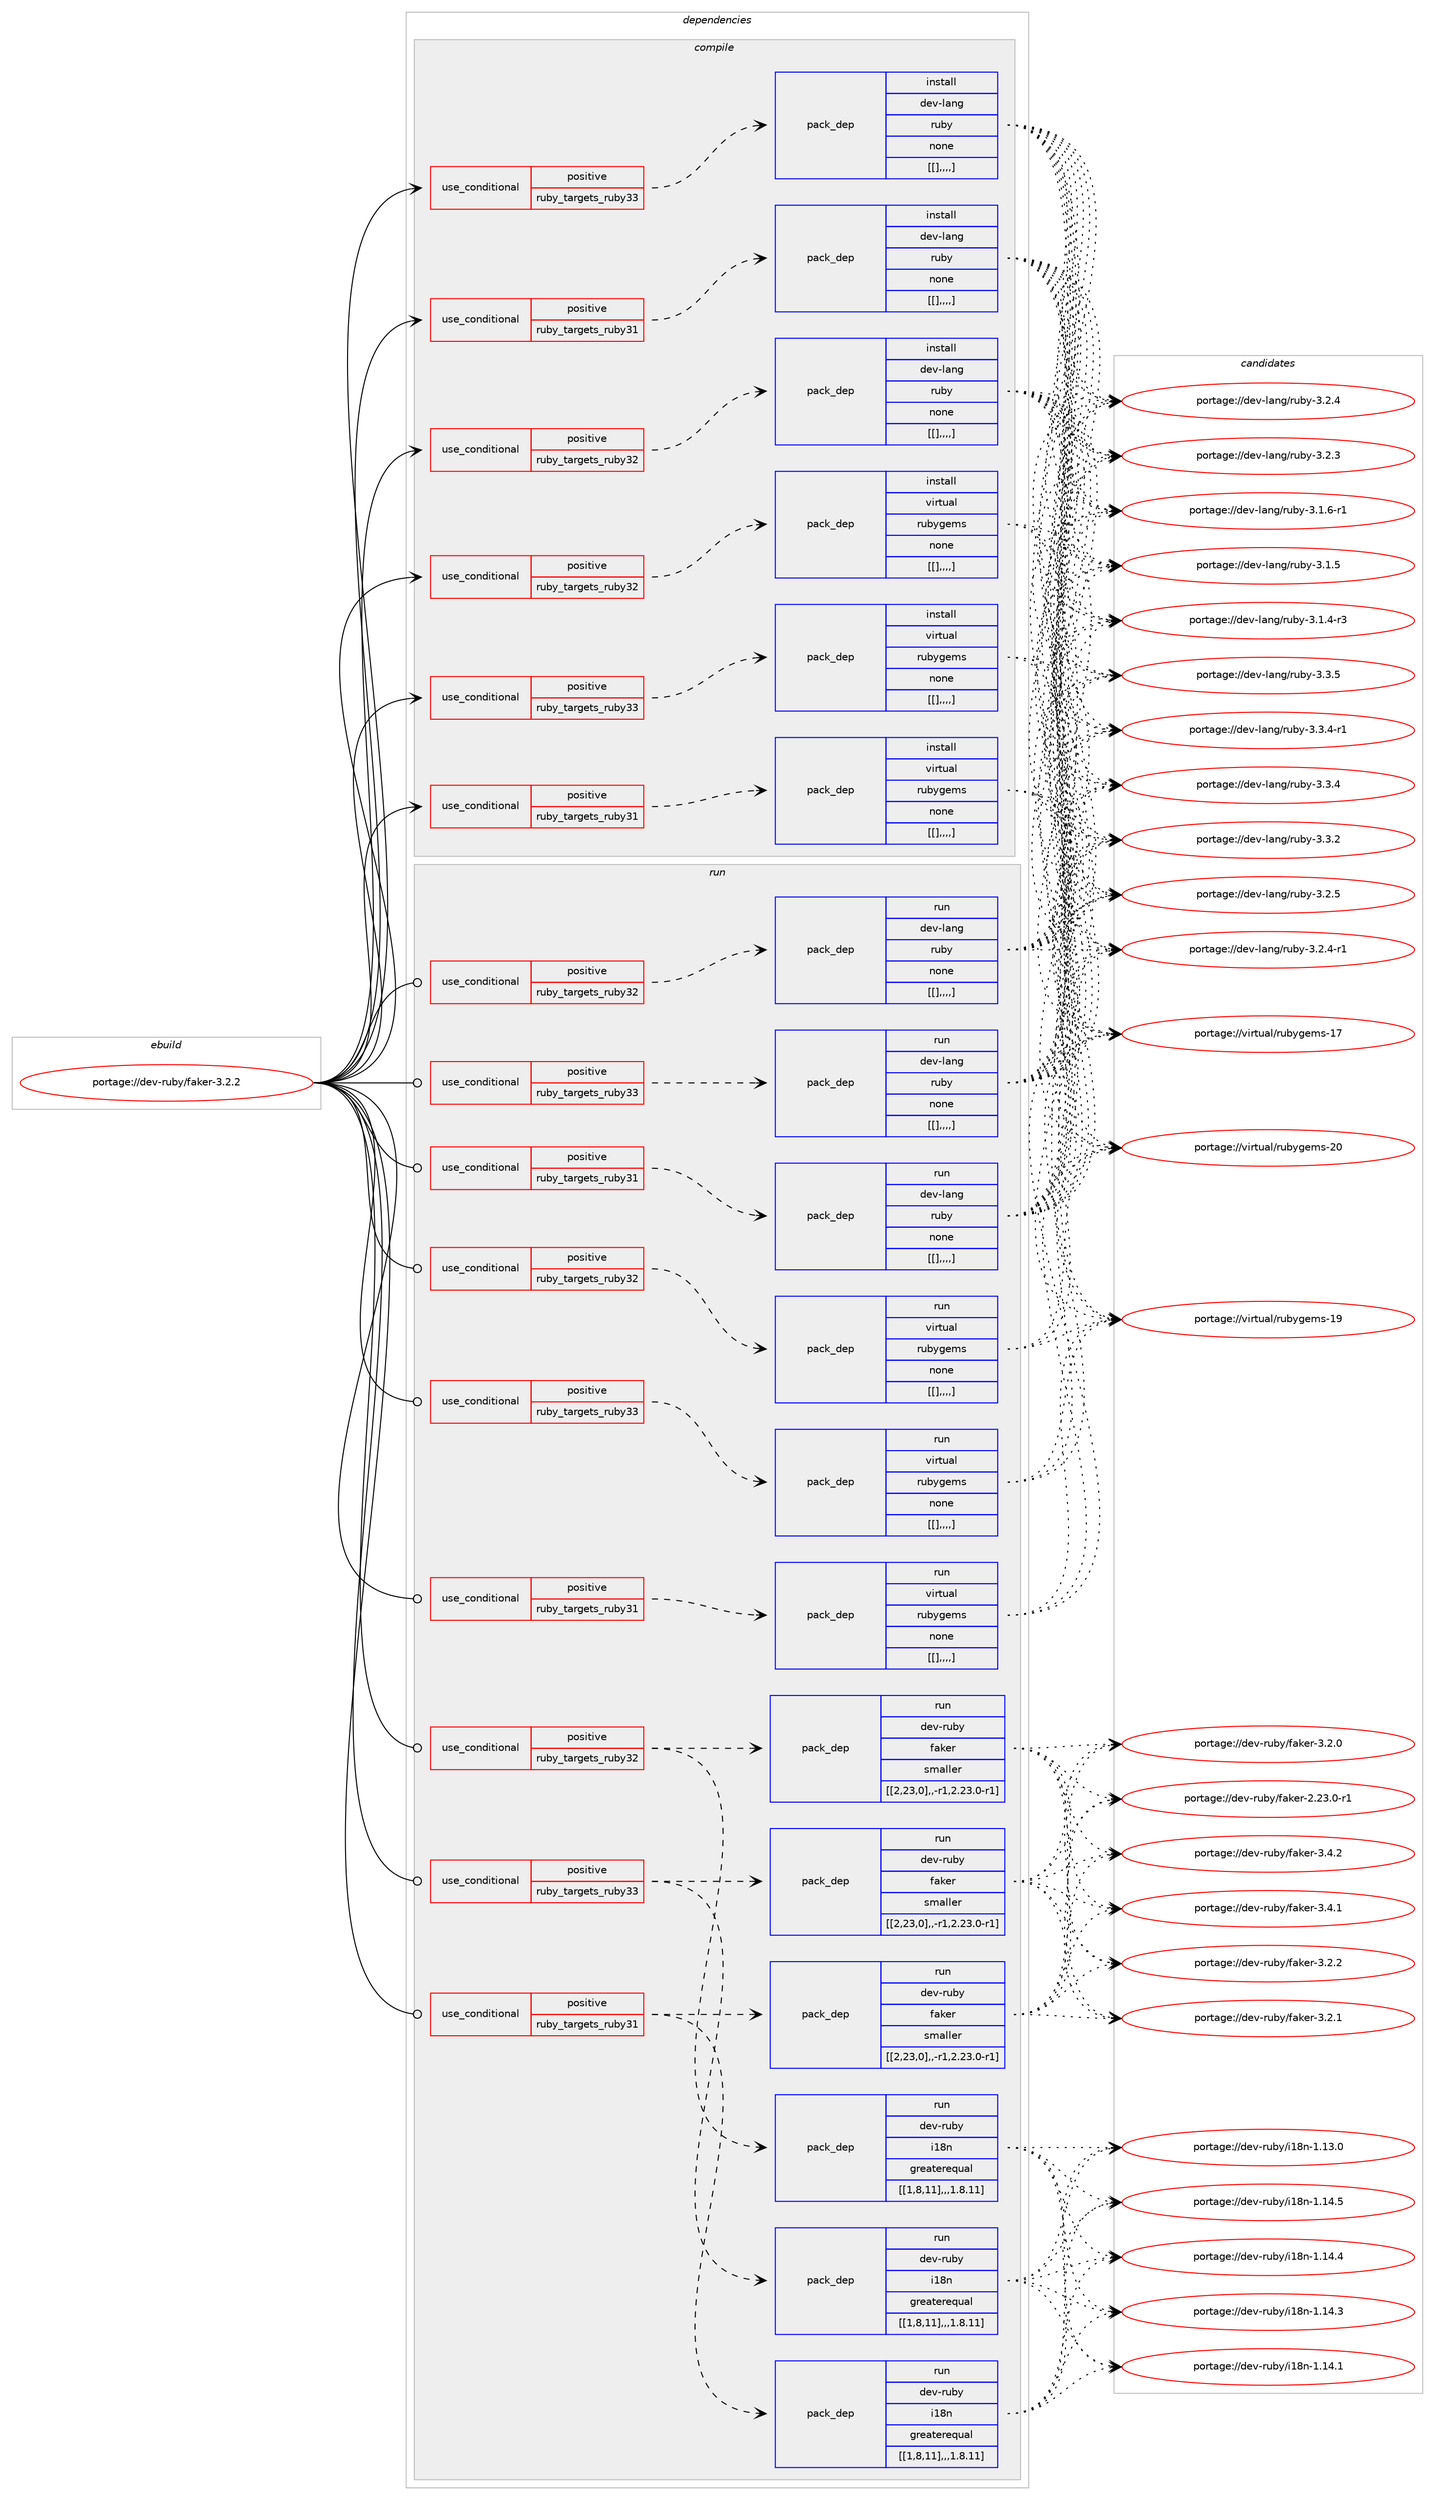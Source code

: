 digraph prolog {

# *************
# Graph options
# *************

newrank=true;
concentrate=true;
compound=true;
graph [rankdir=LR,fontname=Helvetica,fontsize=10,ranksep=1.5];#, ranksep=2.5, nodesep=0.2];
edge  [arrowhead=vee];
node  [fontname=Helvetica,fontsize=10];

# **********
# The ebuild
# **********

subgraph cluster_leftcol {
color=gray;
label=<<i>ebuild</i>>;
id [label="portage://dev-ruby/faker-3.2.2", color=red, width=4, href="../dev-ruby/faker-3.2.2.svg"];
}

# ****************
# The dependencies
# ****************

subgraph cluster_midcol {
color=gray;
label=<<i>dependencies</i>>;
subgraph cluster_compile {
fillcolor="#eeeeee";
style=filled;
label=<<i>compile</i>>;
subgraph cond48690 {
dependency185794 [label=<<TABLE BORDER="0" CELLBORDER="1" CELLSPACING="0" CELLPADDING="4"><TR><TD ROWSPAN="3" CELLPADDING="10">use_conditional</TD></TR><TR><TD>positive</TD></TR><TR><TD>ruby_targets_ruby31</TD></TR></TABLE>>, shape=none, color=red];
subgraph pack135797 {
dependency185795 [label=<<TABLE BORDER="0" CELLBORDER="1" CELLSPACING="0" CELLPADDING="4" WIDTH="220"><TR><TD ROWSPAN="6" CELLPADDING="30">pack_dep</TD></TR><TR><TD WIDTH="110">install</TD></TR><TR><TD>dev-lang</TD></TR><TR><TD>ruby</TD></TR><TR><TD>none</TD></TR><TR><TD>[[],,,,]</TD></TR></TABLE>>, shape=none, color=blue];
}
dependency185794:e -> dependency185795:w [weight=20,style="dashed",arrowhead="vee"];
}
id:e -> dependency185794:w [weight=20,style="solid",arrowhead="vee"];
subgraph cond48691 {
dependency185796 [label=<<TABLE BORDER="0" CELLBORDER="1" CELLSPACING="0" CELLPADDING="4"><TR><TD ROWSPAN="3" CELLPADDING="10">use_conditional</TD></TR><TR><TD>positive</TD></TR><TR><TD>ruby_targets_ruby31</TD></TR></TABLE>>, shape=none, color=red];
subgraph pack135798 {
dependency185797 [label=<<TABLE BORDER="0" CELLBORDER="1" CELLSPACING="0" CELLPADDING="4" WIDTH="220"><TR><TD ROWSPAN="6" CELLPADDING="30">pack_dep</TD></TR><TR><TD WIDTH="110">install</TD></TR><TR><TD>virtual</TD></TR><TR><TD>rubygems</TD></TR><TR><TD>none</TD></TR><TR><TD>[[],,,,]</TD></TR></TABLE>>, shape=none, color=blue];
}
dependency185796:e -> dependency185797:w [weight=20,style="dashed",arrowhead="vee"];
}
id:e -> dependency185796:w [weight=20,style="solid",arrowhead="vee"];
subgraph cond48692 {
dependency185798 [label=<<TABLE BORDER="0" CELLBORDER="1" CELLSPACING="0" CELLPADDING="4"><TR><TD ROWSPAN="3" CELLPADDING="10">use_conditional</TD></TR><TR><TD>positive</TD></TR><TR><TD>ruby_targets_ruby32</TD></TR></TABLE>>, shape=none, color=red];
subgraph pack135799 {
dependency185799 [label=<<TABLE BORDER="0" CELLBORDER="1" CELLSPACING="0" CELLPADDING="4" WIDTH="220"><TR><TD ROWSPAN="6" CELLPADDING="30">pack_dep</TD></TR><TR><TD WIDTH="110">install</TD></TR><TR><TD>dev-lang</TD></TR><TR><TD>ruby</TD></TR><TR><TD>none</TD></TR><TR><TD>[[],,,,]</TD></TR></TABLE>>, shape=none, color=blue];
}
dependency185798:e -> dependency185799:w [weight=20,style="dashed",arrowhead="vee"];
}
id:e -> dependency185798:w [weight=20,style="solid",arrowhead="vee"];
subgraph cond48693 {
dependency185800 [label=<<TABLE BORDER="0" CELLBORDER="1" CELLSPACING="0" CELLPADDING="4"><TR><TD ROWSPAN="3" CELLPADDING="10">use_conditional</TD></TR><TR><TD>positive</TD></TR><TR><TD>ruby_targets_ruby32</TD></TR></TABLE>>, shape=none, color=red];
subgraph pack135800 {
dependency185801 [label=<<TABLE BORDER="0" CELLBORDER="1" CELLSPACING="0" CELLPADDING="4" WIDTH="220"><TR><TD ROWSPAN="6" CELLPADDING="30">pack_dep</TD></TR><TR><TD WIDTH="110">install</TD></TR><TR><TD>virtual</TD></TR><TR><TD>rubygems</TD></TR><TR><TD>none</TD></TR><TR><TD>[[],,,,]</TD></TR></TABLE>>, shape=none, color=blue];
}
dependency185800:e -> dependency185801:w [weight=20,style="dashed",arrowhead="vee"];
}
id:e -> dependency185800:w [weight=20,style="solid",arrowhead="vee"];
subgraph cond48694 {
dependency185802 [label=<<TABLE BORDER="0" CELLBORDER="1" CELLSPACING="0" CELLPADDING="4"><TR><TD ROWSPAN="3" CELLPADDING="10">use_conditional</TD></TR><TR><TD>positive</TD></TR><TR><TD>ruby_targets_ruby33</TD></TR></TABLE>>, shape=none, color=red];
subgraph pack135801 {
dependency185803 [label=<<TABLE BORDER="0" CELLBORDER="1" CELLSPACING="0" CELLPADDING="4" WIDTH="220"><TR><TD ROWSPAN="6" CELLPADDING="30">pack_dep</TD></TR><TR><TD WIDTH="110">install</TD></TR><TR><TD>dev-lang</TD></TR><TR><TD>ruby</TD></TR><TR><TD>none</TD></TR><TR><TD>[[],,,,]</TD></TR></TABLE>>, shape=none, color=blue];
}
dependency185802:e -> dependency185803:w [weight=20,style="dashed",arrowhead="vee"];
}
id:e -> dependency185802:w [weight=20,style="solid",arrowhead="vee"];
subgraph cond48695 {
dependency185804 [label=<<TABLE BORDER="0" CELLBORDER="1" CELLSPACING="0" CELLPADDING="4"><TR><TD ROWSPAN="3" CELLPADDING="10">use_conditional</TD></TR><TR><TD>positive</TD></TR><TR><TD>ruby_targets_ruby33</TD></TR></TABLE>>, shape=none, color=red];
subgraph pack135802 {
dependency185805 [label=<<TABLE BORDER="0" CELLBORDER="1" CELLSPACING="0" CELLPADDING="4" WIDTH="220"><TR><TD ROWSPAN="6" CELLPADDING="30">pack_dep</TD></TR><TR><TD WIDTH="110">install</TD></TR><TR><TD>virtual</TD></TR><TR><TD>rubygems</TD></TR><TR><TD>none</TD></TR><TR><TD>[[],,,,]</TD></TR></TABLE>>, shape=none, color=blue];
}
dependency185804:e -> dependency185805:w [weight=20,style="dashed",arrowhead="vee"];
}
id:e -> dependency185804:w [weight=20,style="solid",arrowhead="vee"];
}
subgraph cluster_compileandrun {
fillcolor="#eeeeee";
style=filled;
label=<<i>compile and run</i>>;
}
subgraph cluster_run {
fillcolor="#eeeeee";
style=filled;
label=<<i>run</i>>;
subgraph cond48696 {
dependency185806 [label=<<TABLE BORDER="0" CELLBORDER="1" CELLSPACING="0" CELLPADDING="4"><TR><TD ROWSPAN="3" CELLPADDING="10">use_conditional</TD></TR><TR><TD>positive</TD></TR><TR><TD>ruby_targets_ruby31</TD></TR></TABLE>>, shape=none, color=red];
subgraph pack135803 {
dependency185807 [label=<<TABLE BORDER="0" CELLBORDER="1" CELLSPACING="0" CELLPADDING="4" WIDTH="220"><TR><TD ROWSPAN="6" CELLPADDING="30">pack_dep</TD></TR><TR><TD WIDTH="110">run</TD></TR><TR><TD>dev-lang</TD></TR><TR><TD>ruby</TD></TR><TR><TD>none</TD></TR><TR><TD>[[],,,,]</TD></TR></TABLE>>, shape=none, color=blue];
}
dependency185806:e -> dependency185807:w [weight=20,style="dashed",arrowhead="vee"];
}
id:e -> dependency185806:w [weight=20,style="solid",arrowhead="odot"];
subgraph cond48697 {
dependency185808 [label=<<TABLE BORDER="0" CELLBORDER="1" CELLSPACING="0" CELLPADDING="4"><TR><TD ROWSPAN="3" CELLPADDING="10">use_conditional</TD></TR><TR><TD>positive</TD></TR><TR><TD>ruby_targets_ruby31</TD></TR></TABLE>>, shape=none, color=red];
subgraph pack135804 {
dependency185809 [label=<<TABLE BORDER="0" CELLBORDER="1" CELLSPACING="0" CELLPADDING="4" WIDTH="220"><TR><TD ROWSPAN="6" CELLPADDING="30">pack_dep</TD></TR><TR><TD WIDTH="110">run</TD></TR><TR><TD>dev-ruby</TD></TR><TR><TD>i18n</TD></TR><TR><TD>greaterequal</TD></TR><TR><TD>[[1,8,11],,,1.8.11]</TD></TR></TABLE>>, shape=none, color=blue];
}
dependency185808:e -> dependency185809:w [weight=20,style="dashed",arrowhead="vee"];
subgraph pack135805 {
dependency185810 [label=<<TABLE BORDER="0" CELLBORDER="1" CELLSPACING="0" CELLPADDING="4" WIDTH="220"><TR><TD ROWSPAN="6" CELLPADDING="30">pack_dep</TD></TR><TR><TD WIDTH="110">run</TD></TR><TR><TD>dev-ruby</TD></TR><TR><TD>faker</TD></TR><TR><TD>smaller</TD></TR><TR><TD>[[2,23,0],,-r1,2.23.0-r1]</TD></TR></TABLE>>, shape=none, color=blue];
}
dependency185808:e -> dependency185810:w [weight=20,style="dashed",arrowhead="vee"];
}
id:e -> dependency185808:w [weight=20,style="solid",arrowhead="odot"];
subgraph cond48698 {
dependency185811 [label=<<TABLE BORDER="0" CELLBORDER="1" CELLSPACING="0" CELLPADDING="4"><TR><TD ROWSPAN="3" CELLPADDING="10">use_conditional</TD></TR><TR><TD>positive</TD></TR><TR><TD>ruby_targets_ruby31</TD></TR></TABLE>>, shape=none, color=red];
subgraph pack135806 {
dependency185812 [label=<<TABLE BORDER="0" CELLBORDER="1" CELLSPACING="0" CELLPADDING="4" WIDTH="220"><TR><TD ROWSPAN="6" CELLPADDING="30">pack_dep</TD></TR><TR><TD WIDTH="110">run</TD></TR><TR><TD>virtual</TD></TR><TR><TD>rubygems</TD></TR><TR><TD>none</TD></TR><TR><TD>[[],,,,]</TD></TR></TABLE>>, shape=none, color=blue];
}
dependency185811:e -> dependency185812:w [weight=20,style="dashed",arrowhead="vee"];
}
id:e -> dependency185811:w [weight=20,style="solid",arrowhead="odot"];
subgraph cond48699 {
dependency185813 [label=<<TABLE BORDER="0" CELLBORDER="1" CELLSPACING="0" CELLPADDING="4"><TR><TD ROWSPAN="3" CELLPADDING="10">use_conditional</TD></TR><TR><TD>positive</TD></TR><TR><TD>ruby_targets_ruby32</TD></TR></TABLE>>, shape=none, color=red];
subgraph pack135807 {
dependency185814 [label=<<TABLE BORDER="0" CELLBORDER="1" CELLSPACING="0" CELLPADDING="4" WIDTH="220"><TR><TD ROWSPAN="6" CELLPADDING="30">pack_dep</TD></TR><TR><TD WIDTH="110">run</TD></TR><TR><TD>dev-lang</TD></TR><TR><TD>ruby</TD></TR><TR><TD>none</TD></TR><TR><TD>[[],,,,]</TD></TR></TABLE>>, shape=none, color=blue];
}
dependency185813:e -> dependency185814:w [weight=20,style="dashed",arrowhead="vee"];
}
id:e -> dependency185813:w [weight=20,style="solid",arrowhead="odot"];
subgraph cond48700 {
dependency185815 [label=<<TABLE BORDER="0" CELLBORDER="1" CELLSPACING="0" CELLPADDING="4"><TR><TD ROWSPAN="3" CELLPADDING="10">use_conditional</TD></TR><TR><TD>positive</TD></TR><TR><TD>ruby_targets_ruby32</TD></TR></TABLE>>, shape=none, color=red];
subgraph pack135808 {
dependency185816 [label=<<TABLE BORDER="0" CELLBORDER="1" CELLSPACING="0" CELLPADDING="4" WIDTH="220"><TR><TD ROWSPAN="6" CELLPADDING="30">pack_dep</TD></TR><TR><TD WIDTH="110">run</TD></TR><TR><TD>dev-ruby</TD></TR><TR><TD>i18n</TD></TR><TR><TD>greaterequal</TD></TR><TR><TD>[[1,8,11],,,1.8.11]</TD></TR></TABLE>>, shape=none, color=blue];
}
dependency185815:e -> dependency185816:w [weight=20,style="dashed",arrowhead="vee"];
subgraph pack135809 {
dependency185817 [label=<<TABLE BORDER="0" CELLBORDER="1" CELLSPACING="0" CELLPADDING="4" WIDTH="220"><TR><TD ROWSPAN="6" CELLPADDING="30">pack_dep</TD></TR><TR><TD WIDTH="110">run</TD></TR><TR><TD>dev-ruby</TD></TR><TR><TD>faker</TD></TR><TR><TD>smaller</TD></TR><TR><TD>[[2,23,0],,-r1,2.23.0-r1]</TD></TR></TABLE>>, shape=none, color=blue];
}
dependency185815:e -> dependency185817:w [weight=20,style="dashed",arrowhead="vee"];
}
id:e -> dependency185815:w [weight=20,style="solid",arrowhead="odot"];
subgraph cond48701 {
dependency185818 [label=<<TABLE BORDER="0" CELLBORDER="1" CELLSPACING="0" CELLPADDING="4"><TR><TD ROWSPAN="3" CELLPADDING="10">use_conditional</TD></TR><TR><TD>positive</TD></TR><TR><TD>ruby_targets_ruby32</TD></TR></TABLE>>, shape=none, color=red];
subgraph pack135810 {
dependency185819 [label=<<TABLE BORDER="0" CELLBORDER="1" CELLSPACING="0" CELLPADDING="4" WIDTH="220"><TR><TD ROWSPAN="6" CELLPADDING="30">pack_dep</TD></TR><TR><TD WIDTH="110">run</TD></TR><TR><TD>virtual</TD></TR><TR><TD>rubygems</TD></TR><TR><TD>none</TD></TR><TR><TD>[[],,,,]</TD></TR></TABLE>>, shape=none, color=blue];
}
dependency185818:e -> dependency185819:w [weight=20,style="dashed",arrowhead="vee"];
}
id:e -> dependency185818:w [weight=20,style="solid",arrowhead="odot"];
subgraph cond48702 {
dependency185820 [label=<<TABLE BORDER="0" CELLBORDER="1" CELLSPACING="0" CELLPADDING="4"><TR><TD ROWSPAN="3" CELLPADDING="10">use_conditional</TD></TR><TR><TD>positive</TD></TR><TR><TD>ruby_targets_ruby33</TD></TR></TABLE>>, shape=none, color=red];
subgraph pack135811 {
dependency185821 [label=<<TABLE BORDER="0" CELLBORDER="1" CELLSPACING="0" CELLPADDING="4" WIDTH="220"><TR><TD ROWSPAN="6" CELLPADDING="30">pack_dep</TD></TR><TR><TD WIDTH="110">run</TD></TR><TR><TD>dev-lang</TD></TR><TR><TD>ruby</TD></TR><TR><TD>none</TD></TR><TR><TD>[[],,,,]</TD></TR></TABLE>>, shape=none, color=blue];
}
dependency185820:e -> dependency185821:w [weight=20,style="dashed",arrowhead="vee"];
}
id:e -> dependency185820:w [weight=20,style="solid",arrowhead="odot"];
subgraph cond48703 {
dependency185822 [label=<<TABLE BORDER="0" CELLBORDER="1" CELLSPACING="0" CELLPADDING="4"><TR><TD ROWSPAN="3" CELLPADDING="10">use_conditional</TD></TR><TR><TD>positive</TD></TR><TR><TD>ruby_targets_ruby33</TD></TR></TABLE>>, shape=none, color=red];
subgraph pack135812 {
dependency185823 [label=<<TABLE BORDER="0" CELLBORDER="1" CELLSPACING="0" CELLPADDING="4" WIDTH="220"><TR><TD ROWSPAN="6" CELLPADDING="30">pack_dep</TD></TR><TR><TD WIDTH="110">run</TD></TR><TR><TD>dev-ruby</TD></TR><TR><TD>i18n</TD></TR><TR><TD>greaterequal</TD></TR><TR><TD>[[1,8,11],,,1.8.11]</TD></TR></TABLE>>, shape=none, color=blue];
}
dependency185822:e -> dependency185823:w [weight=20,style="dashed",arrowhead="vee"];
subgraph pack135813 {
dependency185824 [label=<<TABLE BORDER="0" CELLBORDER="1" CELLSPACING="0" CELLPADDING="4" WIDTH="220"><TR><TD ROWSPAN="6" CELLPADDING="30">pack_dep</TD></TR><TR><TD WIDTH="110">run</TD></TR><TR><TD>dev-ruby</TD></TR><TR><TD>faker</TD></TR><TR><TD>smaller</TD></TR><TR><TD>[[2,23,0],,-r1,2.23.0-r1]</TD></TR></TABLE>>, shape=none, color=blue];
}
dependency185822:e -> dependency185824:w [weight=20,style="dashed",arrowhead="vee"];
}
id:e -> dependency185822:w [weight=20,style="solid",arrowhead="odot"];
subgraph cond48704 {
dependency185825 [label=<<TABLE BORDER="0" CELLBORDER="1" CELLSPACING="0" CELLPADDING="4"><TR><TD ROWSPAN="3" CELLPADDING="10">use_conditional</TD></TR><TR><TD>positive</TD></TR><TR><TD>ruby_targets_ruby33</TD></TR></TABLE>>, shape=none, color=red];
subgraph pack135814 {
dependency185826 [label=<<TABLE BORDER="0" CELLBORDER="1" CELLSPACING="0" CELLPADDING="4" WIDTH="220"><TR><TD ROWSPAN="6" CELLPADDING="30">pack_dep</TD></TR><TR><TD WIDTH="110">run</TD></TR><TR><TD>virtual</TD></TR><TR><TD>rubygems</TD></TR><TR><TD>none</TD></TR><TR><TD>[[],,,,]</TD></TR></TABLE>>, shape=none, color=blue];
}
dependency185825:e -> dependency185826:w [weight=20,style="dashed",arrowhead="vee"];
}
id:e -> dependency185825:w [weight=20,style="solid",arrowhead="odot"];
}
}

# **************
# The candidates
# **************

subgraph cluster_choices {
rank=same;
color=gray;
label=<<i>candidates</i>>;

subgraph choice135797 {
color=black;
nodesep=1;
choice10010111845108971101034711411798121455146514653 [label="portage://dev-lang/ruby-3.3.5", color=red, width=4,href="../dev-lang/ruby-3.3.5.svg"];
choice100101118451089711010347114117981214551465146524511449 [label="portage://dev-lang/ruby-3.3.4-r1", color=red, width=4,href="../dev-lang/ruby-3.3.4-r1.svg"];
choice10010111845108971101034711411798121455146514652 [label="portage://dev-lang/ruby-3.3.4", color=red, width=4,href="../dev-lang/ruby-3.3.4.svg"];
choice10010111845108971101034711411798121455146514650 [label="portage://dev-lang/ruby-3.3.2", color=red, width=4,href="../dev-lang/ruby-3.3.2.svg"];
choice10010111845108971101034711411798121455146504653 [label="portage://dev-lang/ruby-3.2.5", color=red, width=4,href="../dev-lang/ruby-3.2.5.svg"];
choice100101118451089711010347114117981214551465046524511449 [label="portage://dev-lang/ruby-3.2.4-r1", color=red, width=4,href="../dev-lang/ruby-3.2.4-r1.svg"];
choice10010111845108971101034711411798121455146504652 [label="portage://dev-lang/ruby-3.2.4", color=red, width=4,href="../dev-lang/ruby-3.2.4.svg"];
choice10010111845108971101034711411798121455146504651 [label="portage://dev-lang/ruby-3.2.3", color=red, width=4,href="../dev-lang/ruby-3.2.3.svg"];
choice100101118451089711010347114117981214551464946544511449 [label="portage://dev-lang/ruby-3.1.6-r1", color=red, width=4,href="../dev-lang/ruby-3.1.6-r1.svg"];
choice10010111845108971101034711411798121455146494653 [label="portage://dev-lang/ruby-3.1.5", color=red, width=4,href="../dev-lang/ruby-3.1.5.svg"];
choice100101118451089711010347114117981214551464946524511451 [label="portage://dev-lang/ruby-3.1.4-r3", color=red, width=4,href="../dev-lang/ruby-3.1.4-r3.svg"];
dependency185795:e -> choice10010111845108971101034711411798121455146514653:w [style=dotted,weight="100"];
dependency185795:e -> choice100101118451089711010347114117981214551465146524511449:w [style=dotted,weight="100"];
dependency185795:e -> choice10010111845108971101034711411798121455146514652:w [style=dotted,weight="100"];
dependency185795:e -> choice10010111845108971101034711411798121455146514650:w [style=dotted,weight="100"];
dependency185795:e -> choice10010111845108971101034711411798121455146504653:w [style=dotted,weight="100"];
dependency185795:e -> choice100101118451089711010347114117981214551465046524511449:w [style=dotted,weight="100"];
dependency185795:e -> choice10010111845108971101034711411798121455146504652:w [style=dotted,weight="100"];
dependency185795:e -> choice10010111845108971101034711411798121455146504651:w [style=dotted,weight="100"];
dependency185795:e -> choice100101118451089711010347114117981214551464946544511449:w [style=dotted,weight="100"];
dependency185795:e -> choice10010111845108971101034711411798121455146494653:w [style=dotted,weight="100"];
dependency185795:e -> choice100101118451089711010347114117981214551464946524511451:w [style=dotted,weight="100"];
}
subgraph choice135798 {
color=black;
nodesep=1;
choice118105114116117971084711411798121103101109115455048 [label="portage://virtual/rubygems-20", color=red, width=4,href="../virtual/rubygems-20.svg"];
choice118105114116117971084711411798121103101109115454957 [label="portage://virtual/rubygems-19", color=red, width=4,href="../virtual/rubygems-19.svg"];
choice118105114116117971084711411798121103101109115454955 [label="portage://virtual/rubygems-17", color=red, width=4,href="../virtual/rubygems-17.svg"];
dependency185797:e -> choice118105114116117971084711411798121103101109115455048:w [style=dotted,weight="100"];
dependency185797:e -> choice118105114116117971084711411798121103101109115454957:w [style=dotted,weight="100"];
dependency185797:e -> choice118105114116117971084711411798121103101109115454955:w [style=dotted,weight="100"];
}
subgraph choice135799 {
color=black;
nodesep=1;
choice10010111845108971101034711411798121455146514653 [label="portage://dev-lang/ruby-3.3.5", color=red, width=4,href="../dev-lang/ruby-3.3.5.svg"];
choice100101118451089711010347114117981214551465146524511449 [label="portage://dev-lang/ruby-3.3.4-r1", color=red, width=4,href="../dev-lang/ruby-3.3.4-r1.svg"];
choice10010111845108971101034711411798121455146514652 [label="portage://dev-lang/ruby-3.3.4", color=red, width=4,href="../dev-lang/ruby-3.3.4.svg"];
choice10010111845108971101034711411798121455146514650 [label="portage://dev-lang/ruby-3.3.2", color=red, width=4,href="../dev-lang/ruby-3.3.2.svg"];
choice10010111845108971101034711411798121455146504653 [label="portage://dev-lang/ruby-3.2.5", color=red, width=4,href="../dev-lang/ruby-3.2.5.svg"];
choice100101118451089711010347114117981214551465046524511449 [label="portage://dev-lang/ruby-3.2.4-r1", color=red, width=4,href="../dev-lang/ruby-3.2.4-r1.svg"];
choice10010111845108971101034711411798121455146504652 [label="portage://dev-lang/ruby-3.2.4", color=red, width=4,href="../dev-lang/ruby-3.2.4.svg"];
choice10010111845108971101034711411798121455146504651 [label="portage://dev-lang/ruby-3.2.3", color=red, width=4,href="../dev-lang/ruby-3.2.3.svg"];
choice100101118451089711010347114117981214551464946544511449 [label="portage://dev-lang/ruby-3.1.6-r1", color=red, width=4,href="../dev-lang/ruby-3.1.6-r1.svg"];
choice10010111845108971101034711411798121455146494653 [label="portage://dev-lang/ruby-3.1.5", color=red, width=4,href="../dev-lang/ruby-3.1.5.svg"];
choice100101118451089711010347114117981214551464946524511451 [label="portage://dev-lang/ruby-3.1.4-r3", color=red, width=4,href="../dev-lang/ruby-3.1.4-r3.svg"];
dependency185799:e -> choice10010111845108971101034711411798121455146514653:w [style=dotted,weight="100"];
dependency185799:e -> choice100101118451089711010347114117981214551465146524511449:w [style=dotted,weight="100"];
dependency185799:e -> choice10010111845108971101034711411798121455146514652:w [style=dotted,weight="100"];
dependency185799:e -> choice10010111845108971101034711411798121455146514650:w [style=dotted,weight="100"];
dependency185799:e -> choice10010111845108971101034711411798121455146504653:w [style=dotted,weight="100"];
dependency185799:e -> choice100101118451089711010347114117981214551465046524511449:w [style=dotted,weight="100"];
dependency185799:e -> choice10010111845108971101034711411798121455146504652:w [style=dotted,weight="100"];
dependency185799:e -> choice10010111845108971101034711411798121455146504651:w [style=dotted,weight="100"];
dependency185799:e -> choice100101118451089711010347114117981214551464946544511449:w [style=dotted,weight="100"];
dependency185799:e -> choice10010111845108971101034711411798121455146494653:w [style=dotted,weight="100"];
dependency185799:e -> choice100101118451089711010347114117981214551464946524511451:w [style=dotted,weight="100"];
}
subgraph choice135800 {
color=black;
nodesep=1;
choice118105114116117971084711411798121103101109115455048 [label="portage://virtual/rubygems-20", color=red, width=4,href="../virtual/rubygems-20.svg"];
choice118105114116117971084711411798121103101109115454957 [label="portage://virtual/rubygems-19", color=red, width=4,href="../virtual/rubygems-19.svg"];
choice118105114116117971084711411798121103101109115454955 [label="portage://virtual/rubygems-17", color=red, width=4,href="../virtual/rubygems-17.svg"];
dependency185801:e -> choice118105114116117971084711411798121103101109115455048:w [style=dotted,weight="100"];
dependency185801:e -> choice118105114116117971084711411798121103101109115454957:w [style=dotted,weight="100"];
dependency185801:e -> choice118105114116117971084711411798121103101109115454955:w [style=dotted,weight="100"];
}
subgraph choice135801 {
color=black;
nodesep=1;
choice10010111845108971101034711411798121455146514653 [label="portage://dev-lang/ruby-3.3.5", color=red, width=4,href="../dev-lang/ruby-3.3.5.svg"];
choice100101118451089711010347114117981214551465146524511449 [label="portage://dev-lang/ruby-3.3.4-r1", color=red, width=4,href="../dev-lang/ruby-3.3.4-r1.svg"];
choice10010111845108971101034711411798121455146514652 [label="portage://dev-lang/ruby-3.3.4", color=red, width=4,href="../dev-lang/ruby-3.3.4.svg"];
choice10010111845108971101034711411798121455146514650 [label="portage://dev-lang/ruby-3.3.2", color=red, width=4,href="../dev-lang/ruby-3.3.2.svg"];
choice10010111845108971101034711411798121455146504653 [label="portage://dev-lang/ruby-3.2.5", color=red, width=4,href="../dev-lang/ruby-3.2.5.svg"];
choice100101118451089711010347114117981214551465046524511449 [label="portage://dev-lang/ruby-3.2.4-r1", color=red, width=4,href="../dev-lang/ruby-3.2.4-r1.svg"];
choice10010111845108971101034711411798121455146504652 [label="portage://dev-lang/ruby-3.2.4", color=red, width=4,href="../dev-lang/ruby-3.2.4.svg"];
choice10010111845108971101034711411798121455146504651 [label="portage://dev-lang/ruby-3.2.3", color=red, width=4,href="../dev-lang/ruby-3.2.3.svg"];
choice100101118451089711010347114117981214551464946544511449 [label="portage://dev-lang/ruby-3.1.6-r1", color=red, width=4,href="../dev-lang/ruby-3.1.6-r1.svg"];
choice10010111845108971101034711411798121455146494653 [label="portage://dev-lang/ruby-3.1.5", color=red, width=4,href="../dev-lang/ruby-3.1.5.svg"];
choice100101118451089711010347114117981214551464946524511451 [label="portage://dev-lang/ruby-3.1.4-r3", color=red, width=4,href="../dev-lang/ruby-3.1.4-r3.svg"];
dependency185803:e -> choice10010111845108971101034711411798121455146514653:w [style=dotted,weight="100"];
dependency185803:e -> choice100101118451089711010347114117981214551465146524511449:w [style=dotted,weight="100"];
dependency185803:e -> choice10010111845108971101034711411798121455146514652:w [style=dotted,weight="100"];
dependency185803:e -> choice10010111845108971101034711411798121455146514650:w [style=dotted,weight="100"];
dependency185803:e -> choice10010111845108971101034711411798121455146504653:w [style=dotted,weight="100"];
dependency185803:e -> choice100101118451089711010347114117981214551465046524511449:w [style=dotted,weight="100"];
dependency185803:e -> choice10010111845108971101034711411798121455146504652:w [style=dotted,weight="100"];
dependency185803:e -> choice10010111845108971101034711411798121455146504651:w [style=dotted,weight="100"];
dependency185803:e -> choice100101118451089711010347114117981214551464946544511449:w [style=dotted,weight="100"];
dependency185803:e -> choice10010111845108971101034711411798121455146494653:w [style=dotted,weight="100"];
dependency185803:e -> choice100101118451089711010347114117981214551464946524511451:w [style=dotted,weight="100"];
}
subgraph choice135802 {
color=black;
nodesep=1;
choice118105114116117971084711411798121103101109115455048 [label="portage://virtual/rubygems-20", color=red, width=4,href="../virtual/rubygems-20.svg"];
choice118105114116117971084711411798121103101109115454957 [label="portage://virtual/rubygems-19", color=red, width=4,href="../virtual/rubygems-19.svg"];
choice118105114116117971084711411798121103101109115454955 [label="portage://virtual/rubygems-17", color=red, width=4,href="../virtual/rubygems-17.svg"];
dependency185805:e -> choice118105114116117971084711411798121103101109115455048:w [style=dotted,weight="100"];
dependency185805:e -> choice118105114116117971084711411798121103101109115454957:w [style=dotted,weight="100"];
dependency185805:e -> choice118105114116117971084711411798121103101109115454955:w [style=dotted,weight="100"];
}
subgraph choice135803 {
color=black;
nodesep=1;
choice10010111845108971101034711411798121455146514653 [label="portage://dev-lang/ruby-3.3.5", color=red, width=4,href="../dev-lang/ruby-3.3.5.svg"];
choice100101118451089711010347114117981214551465146524511449 [label="portage://dev-lang/ruby-3.3.4-r1", color=red, width=4,href="../dev-lang/ruby-3.3.4-r1.svg"];
choice10010111845108971101034711411798121455146514652 [label="portage://dev-lang/ruby-3.3.4", color=red, width=4,href="../dev-lang/ruby-3.3.4.svg"];
choice10010111845108971101034711411798121455146514650 [label="portage://dev-lang/ruby-3.3.2", color=red, width=4,href="../dev-lang/ruby-3.3.2.svg"];
choice10010111845108971101034711411798121455146504653 [label="portage://dev-lang/ruby-3.2.5", color=red, width=4,href="../dev-lang/ruby-3.2.5.svg"];
choice100101118451089711010347114117981214551465046524511449 [label="portage://dev-lang/ruby-3.2.4-r1", color=red, width=4,href="../dev-lang/ruby-3.2.4-r1.svg"];
choice10010111845108971101034711411798121455146504652 [label="portage://dev-lang/ruby-3.2.4", color=red, width=4,href="../dev-lang/ruby-3.2.4.svg"];
choice10010111845108971101034711411798121455146504651 [label="portage://dev-lang/ruby-3.2.3", color=red, width=4,href="../dev-lang/ruby-3.2.3.svg"];
choice100101118451089711010347114117981214551464946544511449 [label="portage://dev-lang/ruby-3.1.6-r1", color=red, width=4,href="../dev-lang/ruby-3.1.6-r1.svg"];
choice10010111845108971101034711411798121455146494653 [label="portage://dev-lang/ruby-3.1.5", color=red, width=4,href="../dev-lang/ruby-3.1.5.svg"];
choice100101118451089711010347114117981214551464946524511451 [label="portage://dev-lang/ruby-3.1.4-r3", color=red, width=4,href="../dev-lang/ruby-3.1.4-r3.svg"];
dependency185807:e -> choice10010111845108971101034711411798121455146514653:w [style=dotted,weight="100"];
dependency185807:e -> choice100101118451089711010347114117981214551465146524511449:w [style=dotted,weight="100"];
dependency185807:e -> choice10010111845108971101034711411798121455146514652:w [style=dotted,weight="100"];
dependency185807:e -> choice10010111845108971101034711411798121455146514650:w [style=dotted,weight="100"];
dependency185807:e -> choice10010111845108971101034711411798121455146504653:w [style=dotted,weight="100"];
dependency185807:e -> choice100101118451089711010347114117981214551465046524511449:w [style=dotted,weight="100"];
dependency185807:e -> choice10010111845108971101034711411798121455146504652:w [style=dotted,weight="100"];
dependency185807:e -> choice10010111845108971101034711411798121455146504651:w [style=dotted,weight="100"];
dependency185807:e -> choice100101118451089711010347114117981214551464946544511449:w [style=dotted,weight="100"];
dependency185807:e -> choice10010111845108971101034711411798121455146494653:w [style=dotted,weight="100"];
dependency185807:e -> choice100101118451089711010347114117981214551464946524511451:w [style=dotted,weight="100"];
}
subgraph choice135804 {
color=black;
nodesep=1;
choice100101118451141179812147105495611045494649524653 [label="portage://dev-ruby/i18n-1.14.5", color=red, width=4,href="../dev-ruby/i18n-1.14.5.svg"];
choice100101118451141179812147105495611045494649524652 [label="portage://dev-ruby/i18n-1.14.4", color=red, width=4,href="../dev-ruby/i18n-1.14.4.svg"];
choice100101118451141179812147105495611045494649524651 [label="portage://dev-ruby/i18n-1.14.3", color=red, width=4,href="../dev-ruby/i18n-1.14.3.svg"];
choice100101118451141179812147105495611045494649524649 [label="portage://dev-ruby/i18n-1.14.1", color=red, width=4,href="../dev-ruby/i18n-1.14.1.svg"];
choice100101118451141179812147105495611045494649514648 [label="portage://dev-ruby/i18n-1.13.0", color=red, width=4,href="../dev-ruby/i18n-1.13.0.svg"];
dependency185809:e -> choice100101118451141179812147105495611045494649524653:w [style=dotted,weight="100"];
dependency185809:e -> choice100101118451141179812147105495611045494649524652:w [style=dotted,weight="100"];
dependency185809:e -> choice100101118451141179812147105495611045494649524651:w [style=dotted,weight="100"];
dependency185809:e -> choice100101118451141179812147105495611045494649524649:w [style=dotted,weight="100"];
dependency185809:e -> choice100101118451141179812147105495611045494649514648:w [style=dotted,weight="100"];
}
subgraph choice135805 {
color=black;
nodesep=1;
choice10010111845114117981214710297107101114455146524650 [label="portage://dev-ruby/faker-3.4.2", color=red, width=4,href="../dev-ruby/faker-3.4.2.svg"];
choice10010111845114117981214710297107101114455146524649 [label="portage://dev-ruby/faker-3.4.1", color=red, width=4,href="../dev-ruby/faker-3.4.1.svg"];
choice10010111845114117981214710297107101114455146504650 [label="portage://dev-ruby/faker-3.2.2", color=red, width=4,href="../dev-ruby/faker-3.2.2.svg"];
choice10010111845114117981214710297107101114455146504649 [label="portage://dev-ruby/faker-3.2.1", color=red, width=4,href="../dev-ruby/faker-3.2.1.svg"];
choice10010111845114117981214710297107101114455146504648 [label="portage://dev-ruby/faker-3.2.0", color=red, width=4,href="../dev-ruby/faker-3.2.0.svg"];
choice10010111845114117981214710297107101114455046505146484511449 [label="portage://dev-ruby/faker-2.23.0-r1", color=red, width=4,href="../dev-ruby/faker-2.23.0-r1.svg"];
dependency185810:e -> choice10010111845114117981214710297107101114455146524650:w [style=dotted,weight="100"];
dependency185810:e -> choice10010111845114117981214710297107101114455146524649:w [style=dotted,weight="100"];
dependency185810:e -> choice10010111845114117981214710297107101114455146504650:w [style=dotted,weight="100"];
dependency185810:e -> choice10010111845114117981214710297107101114455146504649:w [style=dotted,weight="100"];
dependency185810:e -> choice10010111845114117981214710297107101114455146504648:w [style=dotted,weight="100"];
dependency185810:e -> choice10010111845114117981214710297107101114455046505146484511449:w [style=dotted,weight="100"];
}
subgraph choice135806 {
color=black;
nodesep=1;
choice118105114116117971084711411798121103101109115455048 [label="portage://virtual/rubygems-20", color=red, width=4,href="../virtual/rubygems-20.svg"];
choice118105114116117971084711411798121103101109115454957 [label="portage://virtual/rubygems-19", color=red, width=4,href="../virtual/rubygems-19.svg"];
choice118105114116117971084711411798121103101109115454955 [label="portage://virtual/rubygems-17", color=red, width=4,href="../virtual/rubygems-17.svg"];
dependency185812:e -> choice118105114116117971084711411798121103101109115455048:w [style=dotted,weight="100"];
dependency185812:e -> choice118105114116117971084711411798121103101109115454957:w [style=dotted,weight="100"];
dependency185812:e -> choice118105114116117971084711411798121103101109115454955:w [style=dotted,weight="100"];
}
subgraph choice135807 {
color=black;
nodesep=1;
choice10010111845108971101034711411798121455146514653 [label="portage://dev-lang/ruby-3.3.5", color=red, width=4,href="../dev-lang/ruby-3.3.5.svg"];
choice100101118451089711010347114117981214551465146524511449 [label="portage://dev-lang/ruby-3.3.4-r1", color=red, width=4,href="../dev-lang/ruby-3.3.4-r1.svg"];
choice10010111845108971101034711411798121455146514652 [label="portage://dev-lang/ruby-3.3.4", color=red, width=4,href="../dev-lang/ruby-3.3.4.svg"];
choice10010111845108971101034711411798121455146514650 [label="portage://dev-lang/ruby-3.3.2", color=red, width=4,href="../dev-lang/ruby-3.3.2.svg"];
choice10010111845108971101034711411798121455146504653 [label="portage://dev-lang/ruby-3.2.5", color=red, width=4,href="../dev-lang/ruby-3.2.5.svg"];
choice100101118451089711010347114117981214551465046524511449 [label="portage://dev-lang/ruby-3.2.4-r1", color=red, width=4,href="../dev-lang/ruby-3.2.4-r1.svg"];
choice10010111845108971101034711411798121455146504652 [label="portage://dev-lang/ruby-3.2.4", color=red, width=4,href="../dev-lang/ruby-3.2.4.svg"];
choice10010111845108971101034711411798121455146504651 [label="portage://dev-lang/ruby-3.2.3", color=red, width=4,href="../dev-lang/ruby-3.2.3.svg"];
choice100101118451089711010347114117981214551464946544511449 [label="portage://dev-lang/ruby-3.1.6-r1", color=red, width=4,href="../dev-lang/ruby-3.1.6-r1.svg"];
choice10010111845108971101034711411798121455146494653 [label="portage://dev-lang/ruby-3.1.5", color=red, width=4,href="../dev-lang/ruby-3.1.5.svg"];
choice100101118451089711010347114117981214551464946524511451 [label="portage://dev-lang/ruby-3.1.4-r3", color=red, width=4,href="../dev-lang/ruby-3.1.4-r3.svg"];
dependency185814:e -> choice10010111845108971101034711411798121455146514653:w [style=dotted,weight="100"];
dependency185814:e -> choice100101118451089711010347114117981214551465146524511449:w [style=dotted,weight="100"];
dependency185814:e -> choice10010111845108971101034711411798121455146514652:w [style=dotted,weight="100"];
dependency185814:e -> choice10010111845108971101034711411798121455146514650:w [style=dotted,weight="100"];
dependency185814:e -> choice10010111845108971101034711411798121455146504653:w [style=dotted,weight="100"];
dependency185814:e -> choice100101118451089711010347114117981214551465046524511449:w [style=dotted,weight="100"];
dependency185814:e -> choice10010111845108971101034711411798121455146504652:w [style=dotted,weight="100"];
dependency185814:e -> choice10010111845108971101034711411798121455146504651:w [style=dotted,weight="100"];
dependency185814:e -> choice100101118451089711010347114117981214551464946544511449:w [style=dotted,weight="100"];
dependency185814:e -> choice10010111845108971101034711411798121455146494653:w [style=dotted,weight="100"];
dependency185814:e -> choice100101118451089711010347114117981214551464946524511451:w [style=dotted,weight="100"];
}
subgraph choice135808 {
color=black;
nodesep=1;
choice100101118451141179812147105495611045494649524653 [label="portage://dev-ruby/i18n-1.14.5", color=red, width=4,href="../dev-ruby/i18n-1.14.5.svg"];
choice100101118451141179812147105495611045494649524652 [label="portage://dev-ruby/i18n-1.14.4", color=red, width=4,href="../dev-ruby/i18n-1.14.4.svg"];
choice100101118451141179812147105495611045494649524651 [label="portage://dev-ruby/i18n-1.14.3", color=red, width=4,href="../dev-ruby/i18n-1.14.3.svg"];
choice100101118451141179812147105495611045494649524649 [label="portage://dev-ruby/i18n-1.14.1", color=red, width=4,href="../dev-ruby/i18n-1.14.1.svg"];
choice100101118451141179812147105495611045494649514648 [label="portage://dev-ruby/i18n-1.13.0", color=red, width=4,href="../dev-ruby/i18n-1.13.0.svg"];
dependency185816:e -> choice100101118451141179812147105495611045494649524653:w [style=dotted,weight="100"];
dependency185816:e -> choice100101118451141179812147105495611045494649524652:w [style=dotted,weight="100"];
dependency185816:e -> choice100101118451141179812147105495611045494649524651:w [style=dotted,weight="100"];
dependency185816:e -> choice100101118451141179812147105495611045494649524649:w [style=dotted,weight="100"];
dependency185816:e -> choice100101118451141179812147105495611045494649514648:w [style=dotted,weight="100"];
}
subgraph choice135809 {
color=black;
nodesep=1;
choice10010111845114117981214710297107101114455146524650 [label="portage://dev-ruby/faker-3.4.2", color=red, width=4,href="../dev-ruby/faker-3.4.2.svg"];
choice10010111845114117981214710297107101114455146524649 [label="portage://dev-ruby/faker-3.4.1", color=red, width=4,href="../dev-ruby/faker-3.4.1.svg"];
choice10010111845114117981214710297107101114455146504650 [label="portage://dev-ruby/faker-3.2.2", color=red, width=4,href="../dev-ruby/faker-3.2.2.svg"];
choice10010111845114117981214710297107101114455146504649 [label="portage://dev-ruby/faker-3.2.1", color=red, width=4,href="../dev-ruby/faker-3.2.1.svg"];
choice10010111845114117981214710297107101114455146504648 [label="portage://dev-ruby/faker-3.2.0", color=red, width=4,href="../dev-ruby/faker-3.2.0.svg"];
choice10010111845114117981214710297107101114455046505146484511449 [label="portage://dev-ruby/faker-2.23.0-r1", color=red, width=4,href="../dev-ruby/faker-2.23.0-r1.svg"];
dependency185817:e -> choice10010111845114117981214710297107101114455146524650:w [style=dotted,weight="100"];
dependency185817:e -> choice10010111845114117981214710297107101114455146524649:w [style=dotted,weight="100"];
dependency185817:e -> choice10010111845114117981214710297107101114455146504650:w [style=dotted,weight="100"];
dependency185817:e -> choice10010111845114117981214710297107101114455146504649:w [style=dotted,weight="100"];
dependency185817:e -> choice10010111845114117981214710297107101114455146504648:w [style=dotted,weight="100"];
dependency185817:e -> choice10010111845114117981214710297107101114455046505146484511449:w [style=dotted,weight="100"];
}
subgraph choice135810 {
color=black;
nodesep=1;
choice118105114116117971084711411798121103101109115455048 [label="portage://virtual/rubygems-20", color=red, width=4,href="../virtual/rubygems-20.svg"];
choice118105114116117971084711411798121103101109115454957 [label="portage://virtual/rubygems-19", color=red, width=4,href="../virtual/rubygems-19.svg"];
choice118105114116117971084711411798121103101109115454955 [label="portage://virtual/rubygems-17", color=red, width=4,href="../virtual/rubygems-17.svg"];
dependency185819:e -> choice118105114116117971084711411798121103101109115455048:w [style=dotted,weight="100"];
dependency185819:e -> choice118105114116117971084711411798121103101109115454957:w [style=dotted,weight="100"];
dependency185819:e -> choice118105114116117971084711411798121103101109115454955:w [style=dotted,weight="100"];
}
subgraph choice135811 {
color=black;
nodesep=1;
choice10010111845108971101034711411798121455146514653 [label="portage://dev-lang/ruby-3.3.5", color=red, width=4,href="../dev-lang/ruby-3.3.5.svg"];
choice100101118451089711010347114117981214551465146524511449 [label="portage://dev-lang/ruby-3.3.4-r1", color=red, width=4,href="../dev-lang/ruby-3.3.4-r1.svg"];
choice10010111845108971101034711411798121455146514652 [label="portage://dev-lang/ruby-3.3.4", color=red, width=4,href="../dev-lang/ruby-3.3.4.svg"];
choice10010111845108971101034711411798121455146514650 [label="portage://dev-lang/ruby-3.3.2", color=red, width=4,href="../dev-lang/ruby-3.3.2.svg"];
choice10010111845108971101034711411798121455146504653 [label="portage://dev-lang/ruby-3.2.5", color=red, width=4,href="../dev-lang/ruby-3.2.5.svg"];
choice100101118451089711010347114117981214551465046524511449 [label="portage://dev-lang/ruby-3.2.4-r1", color=red, width=4,href="../dev-lang/ruby-3.2.4-r1.svg"];
choice10010111845108971101034711411798121455146504652 [label="portage://dev-lang/ruby-3.2.4", color=red, width=4,href="../dev-lang/ruby-3.2.4.svg"];
choice10010111845108971101034711411798121455146504651 [label="portage://dev-lang/ruby-3.2.3", color=red, width=4,href="../dev-lang/ruby-3.2.3.svg"];
choice100101118451089711010347114117981214551464946544511449 [label="portage://dev-lang/ruby-3.1.6-r1", color=red, width=4,href="../dev-lang/ruby-3.1.6-r1.svg"];
choice10010111845108971101034711411798121455146494653 [label="portage://dev-lang/ruby-3.1.5", color=red, width=4,href="../dev-lang/ruby-3.1.5.svg"];
choice100101118451089711010347114117981214551464946524511451 [label="portage://dev-lang/ruby-3.1.4-r3", color=red, width=4,href="../dev-lang/ruby-3.1.4-r3.svg"];
dependency185821:e -> choice10010111845108971101034711411798121455146514653:w [style=dotted,weight="100"];
dependency185821:e -> choice100101118451089711010347114117981214551465146524511449:w [style=dotted,weight="100"];
dependency185821:e -> choice10010111845108971101034711411798121455146514652:w [style=dotted,weight="100"];
dependency185821:e -> choice10010111845108971101034711411798121455146514650:w [style=dotted,weight="100"];
dependency185821:e -> choice10010111845108971101034711411798121455146504653:w [style=dotted,weight="100"];
dependency185821:e -> choice100101118451089711010347114117981214551465046524511449:w [style=dotted,weight="100"];
dependency185821:e -> choice10010111845108971101034711411798121455146504652:w [style=dotted,weight="100"];
dependency185821:e -> choice10010111845108971101034711411798121455146504651:w [style=dotted,weight="100"];
dependency185821:e -> choice100101118451089711010347114117981214551464946544511449:w [style=dotted,weight="100"];
dependency185821:e -> choice10010111845108971101034711411798121455146494653:w [style=dotted,weight="100"];
dependency185821:e -> choice100101118451089711010347114117981214551464946524511451:w [style=dotted,weight="100"];
}
subgraph choice135812 {
color=black;
nodesep=1;
choice100101118451141179812147105495611045494649524653 [label="portage://dev-ruby/i18n-1.14.5", color=red, width=4,href="../dev-ruby/i18n-1.14.5.svg"];
choice100101118451141179812147105495611045494649524652 [label="portage://dev-ruby/i18n-1.14.4", color=red, width=4,href="../dev-ruby/i18n-1.14.4.svg"];
choice100101118451141179812147105495611045494649524651 [label="portage://dev-ruby/i18n-1.14.3", color=red, width=4,href="../dev-ruby/i18n-1.14.3.svg"];
choice100101118451141179812147105495611045494649524649 [label="portage://dev-ruby/i18n-1.14.1", color=red, width=4,href="../dev-ruby/i18n-1.14.1.svg"];
choice100101118451141179812147105495611045494649514648 [label="portage://dev-ruby/i18n-1.13.0", color=red, width=4,href="../dev-ruby/i18n-1.13.0.svg"];
dependency185823:e -> choice100101118451141179812147105495611045494649524653:w [style=dotted,weight="100"];
dependency185823:e -> choice100101118451141179812147105495611045494649524652:w [style=dotted,weight="100"];
dependency185823:e -> choice100101118451141179812147105495611045494649524651:w [style=dotted,weight="100"];
dependency185823:e -> choice100101118451141179812147105495611045494649524649:w [style=dotted,weight="100"];
dependency185823:e -> choice100101118451141179812147105495611045494649514648:w [style=dotted,weight="100"];
}
subgraph choice135813 {
color=black;
nodesep=1;
choice10010111845114117981214710297107101114455146524650 [label="portage://dev-ruby/faker-3.4.2", color=red, width=4,href="../dev-ruby/faker-3.4.2.svg"];
choice10010111845114117981214710297107101114455146524649 [label="portage://dev-ruby/faker-3.4.1", color=red, width=4,href="../dev-ruby/faker-3.4.1.svg"];
choice10010111845114117981214710297107101114455146504650 [label="portage://dev-ruby/faker-3.2.2", color=red, width=4,href="../dev-ruby/faker-3.2.2.svg"];
choice10010111845114117981214710297107101114455146504649 [label="portage://dev-ruby/faker-3.2.1", color=red, width=4,href="../dev-ruby/faker-3.2.1.svg"];
choice10010111845114117981214710297107101114455146504648 [label="portage://dev-ruby/faker-3.2.0", color=red, width=4,href="../dev-ruby/faker-3.2.0.svg"];
choice10010111845114117981214710297107101114455046505146484511449 [label="portage://dev-ruby/faker-2.23.0-r1", color=red, width=4,href="../dev-ruby/faker-2.23.0-r1.svg"];
dependency185824:e -> choice10010111845114117981214710297107101114455146524650:w [style=dotted,weight="100"];
dependency185824:e -> choice10010111845114117981214710297107101114455146524649:w [style=dotted,weight="100"];
dependency185824:e -> choice10010111845114117981214710297107101114455146504650:w [style=dotted,weight="100"];
dependency185824:e -> choice10010111845114117981214710297107101114455146504649:w [style=dotted,weight="100"];
dependency185824:e -> choice10010111845114117981214710297107101114455146504648:w [style=dotted,weight="100"];
dependency185824:e -> choice10010111845114117981214710297107101114455046505146484511449:w [style=dotted,weight="100"];
}
subgraph choice135814 {
color=black;
nodesep=1;
choice118105114116117971084711411798121103101109115455048 [label="portage://virtual/rubygems-20", color=red, width=4,href="../virtual/rubygems-20.svg"];
choice118105114116117971084711411798121103101109115454957 [label="portage://virtual/rubygems-19", color=red, width=4,href="../virtual/rubygems-19.svg"];
choice118105114116117971084711411798121103101109115454955 [label="portage://virtual/rubygems-17", color=red, width=4,href="../virtual/rubygems-17.svg"];
dependency185826:e -> choice118105114116117971084711411798121103101109115455048:w [style=dotted,weight="100"];
dependency185826:e -> choice118105114116117971084711411798121103101109115454957:w [style=dotted,weight="100"];
dependency185826:e -> choice118105114116117971084711411798121103101109115454955:w [style=dotted,weight="100"];
}
}

}
